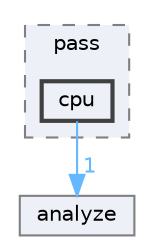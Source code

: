 digraph "include/pass/cpu"
{
 // LATEX_PDF_SIZE
  bgcolor="transparent";
  edge [fontname=Helvetica,fontsize=10,labelfontname=Helvetica,labelfontsize=10];
  node [fontname=Helvetica,fontsize=10,shape=box,height=0.2,width=0.4];
  compound=true
  subgraph clusterdir_400cb07f6e971a8c84d36ddb14655011 {
    graph [ bgcolor="#edf0f7", pencolor="grey50", label="pass", fontname=Helvetica,fontsize=10 style="filled,dashed", URL="dir_400cb07f6e971a8c84d36ddb14655011.html",tooltip=""]
  dir_74df2dc0996a02371db6cab1d52e1b11 [label="cpu", fillcolor="#edf0f7", color="grey25", style="filled,bold", URL="dir_74df2dc0996a02371db6cab1d52e1b11.html",tooltip=""];
  }
  dir_e595891c1e16b1dfcc01339440c0de82 [label="analyze", fillcolor="#edf0f7", color="grey50", style="filled", URL="dir_e595891c1e16b1dfcc01339440c0de82.html",tooltip=""];
  dir_74df2dc0996a02371db6cab1d52e1b11->dir_e595891c1e16b1dfcc01339440c0de82 [headlabel="1", labeldistance=1.5 headhref="dir_000006_000000.html" color="steelblue1" fontcolor="steelblue1"];
}
